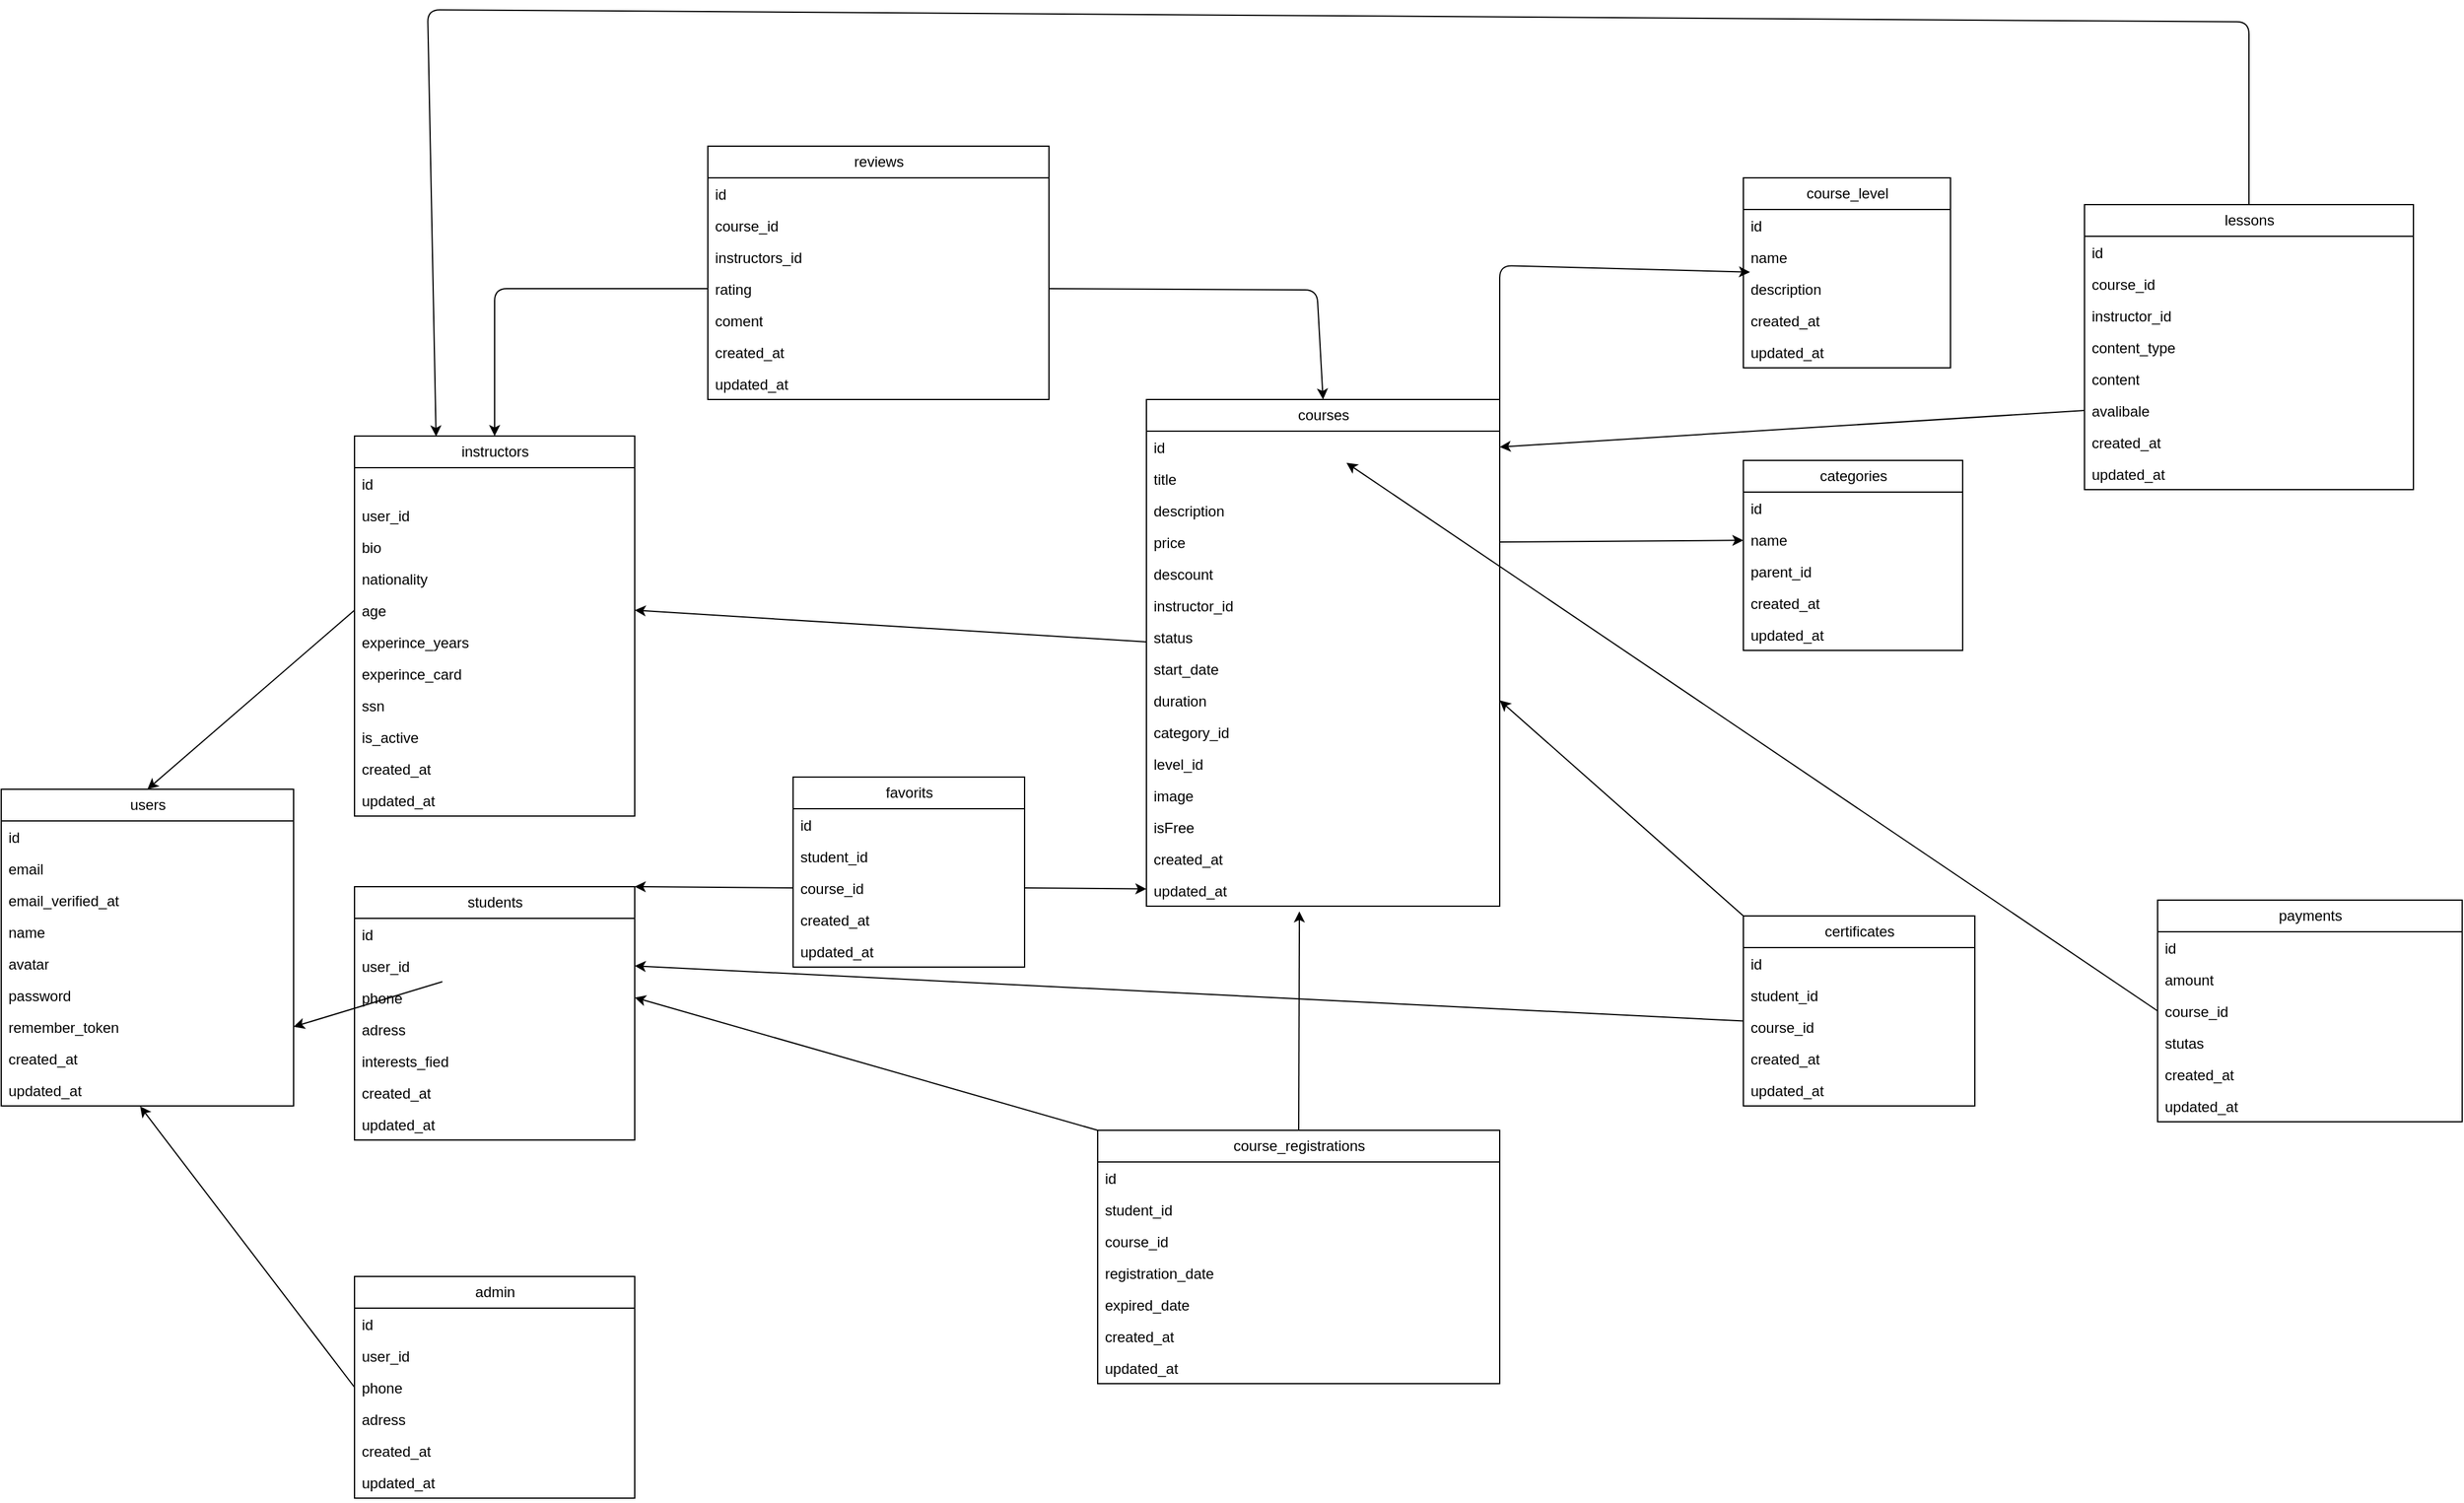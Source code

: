 <mxfile>
    <diagram id="MzLd96IyIo93kam41VRk" name="Page-1">
        <mxGraphModel dx="2829" dy="1874" grid="1" gridSize="10" guides="1" tooltips="1" connect="1" arrows="1" fold="1" page="0" pageScale="1" pageWidth="690" pageHeight="980" math="0" shadow="0">
            <root>
                <mxCell id="0"/>
                <mxCell id="1" parent="0"/>
                <mxCell id="3" value="users" style="swimlane;fontStyle=0;childLayout=stackLayout;horizontal=1;startSize=26;fillColor=none;horizontalStack=0;resizeParent=1;resizeParentMax=0;resizeLast=0;collapsible=1;marginBottom=0;html=1;" vertex="1" parent="1">
                    <mxGeometry x="-660" y="-40" width="240" height="260" as="geometry"/>
                </mxCell>
                <mxCell id="4" value="id&lt;br&gt;" style="text;strokeColor=none;fillColor=none;align=left;verticalAlign=top;spacingLeft=4;spacingRight=4;overflow=hidden;rotatable=0;points=[[0,0.5],[1,0.5]];portConstraint=eastwest;whiteSpace=wrap;html=1;" vertex="1" parent="3">
                    <mxGeometry y="26" width="240" height="26" as="geometry"/>
                </mxCell>
                <mxCell id="5" value="email&lt;span style=&quot;white-space: pre;&quot;&gt;&#9;&lt;/span&gt;" style="text;strokeColor=none;fillColor=none;align=left;verticalAlign=top;spacingLeft=4;spacingRight=4;overflow=hidden;rotatable=0;points=[[0,0.5],[1,0.5]];portConstraint=eastwest;whiteSpace=wrap;html=1;" vertex="1" parent="3">
                    <mxGeometry y="52" width="240" height="26" as="geometry"/>
                </mxCell>
                <mxCell id="12" value="email_verified_at&lt;br&gt;&lt;span style=&quot;white-space: pre;&quot;&gt;&#9;&lt;/span&gt;" style="text;strokeColor=none;fillColor=none;align=left;verticalAlign=top;spacingLeft=4;spacingRight=4;overflow=hidden;rotatable=0;points=[[0,0.5],[1,0.5]];portConstraint=eastwest;whiteSpace=wrap;html=1;" vertex="1" parent="3">
                    <mxGeometry y="78" width="240" height="26" as="geometry"/>
                </mxCell>
                <mxCell id="6" value="name" style="text;strokeColor=none;fillColor=none;align=left;verticalAlign=top;spacingLeft=4;spacingRight=4;overflow=hidden;rotatable=0;points=[[0,0.5],[1,0.5]];portConstraint=eastwest;whiteSpace=wrap;html=1;" vertex="1" parent="3">
                    <mxGeometry y="104" width="240" height="26" as="geometry"/>
                </mxCell>
                <mxCell id="54" value="avatar" style="text;strokeColor=none;fillColor=none;align=left;verticalAlign=top;spacingLeft=4;spacingRight=4;overflow=hidden;rotatable=0;points=[[0,0.5],[1,0.5]];portConstraint=eastwest;whiteSpace=wrap;html=1;" vertex="1" parent="3">
                    <mxGeometry y="130" width="240" height="26" as="geometry"/>
                </mxCell>
                <mxCell id="8" value="password&lt;span style=&quot;white-space: pre;&quot;&gt;&#9;&lt;/span&gt;" style="text;strokeColor=none;fillColor=none;align=left;verticalAlign=top;spacingLeft=4;spacingRight=4;overflow=hidden;rotatable=0;points=[[0,0.5],[1,0.5]];portConstraint=eastwest;whiteSpace=wrap;html=1;" vertex="1" parent="3">
                    <mxGeometry y="156" width="240" height="26" as="geometry"/>
                </mxCell>
                <mxCell id="9" value="remember_token" style="text;strokeColor=none;fillColor=none;align=left;verticalAlign=top;spacingLeft=4;spacingRight=4;overflow=hidden;rotatable=0;points=[[0,0.5],[1,0.5]];portConstraint=eastwest;whiteSpace=wrap;html=1;" vertex="1" parent="3">
                    <mxGeometry y="182" width="240" height="26" as="geometry"/>
                </mxCell>
                <mxCell id="10" value="created_at" style="text;strokeColor=none;fillColor=none;align=left;verticalAlign=top;spacingLeft=4;spacingRight=4;overflow=hidden;rotatable=0;points=[[0,0.5],[1,0.5]];portConstraint=eastwest;whiteSpace=wrap;html=1;" vertex="1" parent="3">
                    <mxGeometry y="208" width="240" height="26" as="geometry"/>
                </mxCell>
                <mxCell id="11" value="updated_at" style="text;strokeColor=none;fillColor=none;align=left;verticalAlign=top;spacingLeft=4;spacingRight=4;overflow=hidden;rotatable=0;points=[[0,0.5],[1,0.5]];portConstraint=eastwest;whiteSpace=wrap;html=1;" vertex="1" parent="3">
                    <mxGeometry y="234" width="240" height="26" as="geometry"/>
                </mxCell>
                <mxCell id="59" style="edgeStyle=none;html=1;entryX=1;entryY=0.5;entryDx=0;entryDy=0;" edge="1" parent="1" source="15" target="9">
                    <mxGeometry relative="1" as="geometry">
                        <mxPoint x="250" y="310" as="targetPoint"/>
                    </mxGeometry>
                </mxCell>
                <mxCell id="13" value="students" style="swimlane;fontStyle=0;childLayout=stackLayout;horizontal=1;startSize=26;fillColor=none;horizontalStack=0;resizeParent=1;resizeParentMax=0;resizeLast=0;collapsible=1;marginBottom=0;html=1;" vertex="1" parent="1">
                    <mxGeometry x="-370" y="40" width="230" height="208" as="geometry"/>
                </mxCell>
                <mxCell id="14" value="id" style="text;strokeColor=none;fillColor=none;align=left;verticalAlign=top;spacingLeft=4;spacingRight=4;overflow=hidden;rotatable=0;points=[[0,0.5],[1,0.5]];portConstraint=eastwest;whiteSpace=wrap;html=1;" vertex="1" parent="13">
                    <mxGeometry y="26" width="230" height="26" as="geometry"/>
                </mxCell>
                <mxCell id="15" value="user_id" style="text;strokeColor=none;fillColor=none;align=left;verticalAlign=top;spacingLeft=4;spacingRight=4;overflow=hidden;rotatable=0;points=[[0,0.5],[1,0.5]];portConstraint=eastwest;whiteSpace=wrap;html=1;" vertex="1" parent="13">
                    <mxGeometry y="52" width="230" height="26" as="geometry"/>
                </mxCell>
                <mxCell id="24" value="phone" style="text;strokeColor=none;fillColor=none;align=left;verticalAlign=top;spacingLeft=4;spacingRight=4;overflow=hidden;rotatable=0;points=[[0,0.5],[1,0.5]];portConstraint=eastwest;whiteSpace=wrap;html=1;" vertex="1" parent="13">
                    <mxGeometry y="78" width="230" height="26" as="geometry"/>
                </mxCell>
                <mxCell id="25" value="adress" style="text;strokeColor=none;fillColor=none;align=left;verticalAlign=top;spacingLeft=4;spacingRight=4;overflow=hidden;rotatable=0;points=[[0,0.5],[1,0.5]];portConstraint=eastwest;whiteSpace=wrap;html=1;" vertex="1" parent="13">
                    <mxGeometry y="104" width="230" height="26" as="geometry"/>
                </mxCell>
                <mxCell id="57" value="interests_fied&lt;br&gt;" style="text;strokeColor=none;fillColor=none;align=left;verticalAlign=top;spacingLeft=4;spacingRight=4;overflow=hidden;rotatable=0;points=[[0,0.5],[1,0.5]];portConstraint=eastwest;whiteSpace=wrap;html=1;" vertex="1" parent="13">
                    <mxGeometry y="130" width="230" height="26" as="geometry"/>
                </mxCell>
                <mxCell id="26" value="created_at" style="text;strokeColor=none;fillColor=none;align=left;verticalAlign=top;spacingLeft=4;spacingRight=4;overflow=hidden;rotatable=0;points=[[0,0.5],[1,0.5]];portConstraint=eastwest;whiteSpace=wrap;html=1;" vertex="1" parent="13">
                    <mxGeometry y="156" width="230" height="26" as="geometry"/>
                </mxCell>
                <mxCell id="27" value="updated_at" style="text;strokeColor=none;fillColor=none;align=left;verticalAlign=top;spacingLeft=4;spacingRight=4;overflow=hidden;rotatable=0;points=[[0,0.5],[1,0.5]];portConstraint=eastwest;whiteSpace=wrap;html=1;" vertex="1" parent="13">
                    <mxGeometry y="182" width="230" height="26" as="geometry"/>
                </mxCell>
                <mxCell id="58" style="edgeStyle=none;html=1;exitX=0;exitY=0.5;exitDx=0;exitDy=0;entryX=0.5;entryY=0;entryDx=0;entryDy=0;" edge="1" parent="1" source="33" target="3">
                    <mxGeometry relative="1" as="geometry"/>
                </mxCell>
                <mxCell id="18" value="instructors" style="swimlane;fontStyle=0;childLayout=stackLayout;horizontal=1;startSize=26;fillColor=none;horizontalStack=0;resizeParent=1;resizeParentMax=0;resizeLast=0;collapsible=1;marginBottom=0;html=1;" vertex="1" parent="1">
                    <mxGeometry x="-370" y="-330" width="230" height="312" as="geometry"/>
                </mxCell>
                <mxCell id="19" value="id" style="text;strokeColor=none;fillColor=none;align=left;verticalAlign=top;spacingLeft=4;spacingRight=4;overflow=hidden;rotatable=0;points=[[0,0.5],[1,0.5]];portConstraint=eastwest;whiteSpace=wrap;html=1;" vertex="1" parent="18">
                    <mxGeometry y="26" width="230" height="26" as="geometry"/>
                </mxCell>
                <mxCell id="21" value="user_id" style="text;strokeColor=none;fillColor=none;align=left;verticalAlign=top;spacingLeft=4;spacingRight=4;overflow=hidden;rotatable=0;points=[[0,0.5],[1,0.5]];portConstraint=eastwest;whiteSpace=wrap;html=1;" vertex="1" parent="18">
                    <mxGeometry y="52" width="230" height="26" as="geometry"/>
                </mxCell>
                <mxCell id="31" value="bio" style="text;strokeColor=none;fillColor=none;align=left;verticalAlign=top;spacingLeft=4;spacingRight=4;overflow=hidden;rotatable=0;points=[[0,0.5],[1,0.5]];portConstraint=eastwest;whiteSpace=wrap;html=1;" vertex="1" parent="18">
                    <mxGeometry y="78" width="230" height="26" as="geometry"/>
                </mxCell>
                <mxCell id="32" value="nationality" style="text;strokeColor=none;fillColor=none;align=left;verticalAlign=top;spacingLeft=4;spacingRight=4;overflow=hidden;rotatable=0;points=[[0,0.5],[1,0.5]];portConstraint=eastwest;whiteSpace=wrap;html=1;" vertex="1" parent="18">
                    <mxGeometry y="104" width="230" height="26" as="geometry"/>
                </mxCell>
                <mxCell id="33" value="age" style="text;strokeColor=none;fillColor=none;align=left;verticalAlign=top;spacingLeft=4;spacingRight=4;overflow=hidden;rotatable=0;points=[[0,0.5],[1,0.5]];portConstraint=eastwest;whiteSpace=wrap;html=1;" vertex="1" parent="18">
                    <mxGeometry y="130" width="230" height="26" as="geometry"/>
                </mxCell>
                <mxCell id="34" value="experince_years" style="text;strokeColor=none;fillColor=none;align=left;verticalAlign=top;spacingLeft=4;spacingRight=4;overflow=hidden;rotatable=0;points=[[0,0.5],[1,0.5]];portConstraint=eastwest;whiteSpace=wrap;html=1;" vertex="1" parent="18">
                    <mxGeometry y="156" width="230" height="26" as="geometry"/>
                </mxCell>
                <mxCell id="36" value="experince_card" style="text;strokeColor=none;fillColor=none;align=left;verticalAlign=top;spacingLeft=4;spacingRight=4;overflow=hidden;rotatable=0;points=[[0,0.5],[1,0.5]];portConstraint=eastwest;whiteSpace=wrap;html=1;" vertex="1" parent="18">
                    <mxGeometry y="182" width="230" height="26" as="geometry"/>
                </mxCell>
                <mxCell id="37" value="ssn" style="text;strokeColor=none;fillColor=none;align=left;verticalAlign=top;spacingLeft=4;spacingRight=4;overflow=hidden;rotatable=0;points=[[0,0.5],[1,0.5]];portConstraint=eastwest;whiteSpace=wrap;html=1;" vertex="1" parent="18">
                    <mxGeometry y="208" width="230" height="26" as="geometry"/>
                </mxCell>
                <mxCell id="178" value="is_active&lt;br&gt;" style="text;strokeColor=none;fillColor=none;align=left;verticalAlign=top;spacingLeft=4;spacingRight=4;overflow=hidden;rotatable=0;points=[[0,0.5],[1,0.5]];portConstraint=eastwest;whiteSpace=wrap;html=1;" vertex="1" parent="18">
                    <mxGeometry y="234" width="230" height="26" as="geometry"/>
                </mxCell>
                <mxCell id="38" value="created_at" style="text;strokeColor=none;fillColor=none;align=left;verticalAlign=top;spacingLeft=4;spacingRight=4;overflow=hidden;rotatable=0;points=[[0,0.5],[1,0.5]];portConstraint=eastwest;whiteSpace=wrap;html=1;" vertex="1" parent="18">
                    <mxGeometry y="260" width="230" height="26" as="geometry"/>
                </mxCell>
                <mxCell id="45" value="updated_at" style="text;strokeColor=none;fillColor=none;align=left;verticalAlign=top;spacingLeft=4;spacingRight=4;overflow=hidden;rotatable=0;points=[[0,0.5],[1,0.5]];portConstraint=eastwest;whiteSpace=wrap;html=1;" vertex="1" parent="18">
                    <mxGeometry y="286" width="230" height="26" as="geometry"/>
                </mxCell>
                <mxCell id="161" style="edgeStyle=none;html=1;entryX=1;entryY=0.5;entryDx=0;entryDy=0;" edge="1" parent="1" source="60" target="33">
                    <mxGeometry relative="1" as="geometry"/>
                </mxCell>
                <mxCell id="169" style="edgeStyle=none;html=1;exitX=1;exitY=0;exitDx=0;exitDy=0;entryX=0.032;entryY=-0.022;entryDx=0;entryDy=0;entryPerimeter=0;" edge="1" parent="1" source="60" target="100">
                    <mxGeometry relative="1" as="geometry">
                        <Array as="points">
                            <mxPoint x="570" y="-470"/>
                        </Array>
                    </mxGeometry>
                </mxCell>
                <mxCell id="60" value="courses" style="swimlane;fontStyle=0;childLayout=stackLayout;horizontal=1;startSize=26;fillColor=none;horizontalStack=0;resizeParent=1;resizeParentMax=0;resizeLast=0;collapsible=1;marginBottom=0;html=1;" vertex="1" parent="1">
                    <mxGeometry x="280" y="-360" width="290" height="416" as="geometry"/>
                </mxCell>
                <mxCell id="61" value="id" style="text;strokeColor=none;fillColor=none;align=left;verticalAlign=top;spacingLeft=4;spacingRight=4;overflow=hidden;rotatable=0;points=[[0,0.5],[1,0.5]];portConstraint=eastwest;whiteSpace=wrap;html=1;" vertex="1" parent="60">
                    <mxGeometry y="26" width="290" height="26" as="geometry"/>
                </mxCell>
                <mxCell id="62" value="title" style="text;strokeColor=none;fillColor=none;align=left;verticalAlign=top;spacingLeft=4;spacingRight=4;overflow=hidden;rotatable=0;points=[[0,0.5],[1,0.5]];portConstraint=eastwest;whiteSpace=wrap;html=1;" vertex="1" parent="60">
                    <mxGeometry y="52" width="290" height="26" as="geometry"/>
                </mxCell>
                <mxCell id="63" value="description" style="text;strokeColor=none;fillColor=none;align=left;verticalAlign=top;spacingLeft=4;spacingRight=4;overflow=hidden;rotatable=0;points=[[0,0.5],[1,0.5]];portConstraint=eastwest;whiteSpace=wrap;html=1;" vertex="1" parent="60">
                    <mxGeometry y="78" width="290" height="26" as="geometry"/>
                </mxCell>
                <mxCell id="64" value="price" style="text;strokeColor=none;fillColor=none;align=left;verticalAlign=top;spacingLeft=4;spacingRight=4;overflow=hidden;rotatable=0;points=[[0,0.5],[1,0.5]];portConstraint=eastwest;whiteSpace=wrap;html=1;" vertex="1" parent="60">
                    <mxGeometry y="104" width="290" height="26" as="geometry"/>
                </mxCell>
                <mxCell id="65" value="descount" style="text;strokeColor=none;fillColor=none;align=left;verticalAlign=top;spacingLeft=4;spacingRight=4;overflow=hidden;rotatable=0;points=[[0,0.5],[1,0.5]];portConstraint=eastwest;whiteSpace=wrap;html=1;" vertex="1" parent="60">
                    <mxGeometry y="130" width="290" height="26" as="geometry"/>
                </mxCell>
                <mxCell id="66" value="instructor_id" style="text;strokeColor=none;fillColor=none;align=left;verticalAlign=top;spacingLeft=4;spacingRight=4;overflow=hidden;rotatable=0;points=[[0,0.5],[1,0.5]];portConstraint=eastwest;whiteSpace=wrap;html=1;" vertex="1" parent="60">
                    <mxGeometry y="156" width="290" height="26" as="geometry"/>
                </mxCell>
                <mxCell id="67" value="status" style="text;strokeColor=none;fillColor=none;align=left;verticalAlign=top;spacingLeft=4;spacingRight=4;overflow=hidden;rotatable=0;points=[[0,0.5],[1,0.5]];portConstraint=eastwest;whiteSpace=wrap;html=1;" vertex="1" parent="60">
                    <mxGeometry y="182" width="290" height="26" as="geometry"/>
                </mxCell>
                <mxCell id="68" value="start_date" style="text;strokeColor=none;fillColor=none;align=left;verticalAlign=top;spacingLeft=4;spacingRight=4;overflow=hidden;rotatable=0;points=[[0,0.5],[1,0.5]];portConstraint=eastwest;whiteSpace=wrap;html=1;" vertex="1" parent="60">
                    <mxGeometry y="208" width="290" height="26" as="geometry"/>
                </mxCell>
                <mxCell id="69" value="duration" style="text;strokeColor=none;fillColor=none;align=left;verticalAlign=top;spacingLeft=4;spacingRight=4;overflow=hidden;rotatable=0;points=[[0,0.5],[1,0.5]];portConstraint=eastwest;whiteSpace=wrap;html=1;" vertex="1" parent="60">
                    <mxGeometry y="234" width="290" height="26" as="geometry"/>
                </mxCell>
                <mxCell id="74" value="" style="edgeStyle=none;html=1;" edge="1" parent="60" source="70">
                    <mxGeometry relative="1" as="geometry">
                        <mxPoint x="200" y="286" as="targetPoint"/>
                    </mxGeometry>
                </mxCell>
                <mxCell id="77" value="" style="edgeStyle=none;html=1;" edge="1" parent="60" source="70" target="76">
                    <mxGeometry relative="1" as="geometry"/>
                </mxCell>
                <mxCell id="70" value="category_id" style="text;strokeColor=none;fillColor=none;align=left;verticalAlign=top;spacingLeft=4;spacingRight=4;overflow=hidden;rotatable=0;points=[[0,0.5],[1,0.5]];portConstraint=eastwest;whiteSpace=wrap;html=1;" vertex="1" parent="60">
                    <mxGeometry y="260" width="290" height="26" as="geometry"/>
                </mxCell>
                <mxCell id="73" value="" style="edgeStyle=none;html=1;" edge="1" parent="60" target="70">
                    <mxGeometry relative="1" as="geometry">
                        <mxPoint x="200" y="286" as="sourcePoint"/>
                    </mxGeometry>
                </mxCell>
                <mxCell id="76" value="level_id" style="text;strokeColor=none;fillColor=none;align=left;verticalAlign=top;spacingLeft=4;spacingRight=4;overflow=hidden;rotatable=0;points=[[0,0.5],[1,0.5]];portConstraint=eastwest;whiteSpace=wrap;html=1;" vertex="1" parent="60">
                    <mxGeometry y="286" width="290" height="26" as="geometry"/>
                </mxCell>
                <mxCell id="79" value="image" style="text;strokeColor=none;fillColor=none;align=left;verticalAlign=top;spacingLeft=4;spacingRight=4;overflow=hidden;rotatable=0;points=[[0,0.5],[1,0.5]];portConstraint=eastwest;whiteSpace=wrap;html=1;" vertex="1" parent="60">
                    <mxGeometry y="312" width="290" height="26" as="geometry"/>
                </mxCell>
                <mxCell id="80" value="isFree&lt;br&gt;" style="text;strokeColor=none;fillColor=none;align=left;verticalAlign=top;spacingLeft=4;spacingRight=4;overflow=hidden;rotatable=0;points=[[0,0.5],[1,0.5]];portConstraint=eastwest;whiteSpace=wrap;html=1;" vertex="1" parent="60">
                    <mxGeometry y="338" width="290" height="26" as="geometry"/>
                </mxCell>
                <mxCell id="81" value="created_at" style="text;strokeColor=none;fillColor=none;align=left;verticalAlign=top;spacingLeft=4;spacingRight=4;overflow=hidden;rotatable=0;points=[[0,0.5],[1,0.5]];portConstraint=eastwest;whiteSpace=wrap;html=1;" vertex="1" parent="60">
                    <mxGeometry y="364" width="290" height="26" as="geometry"/>
                </mxCell>
                <mxCell id="82" value="updated_at" style="text;strokeColor=none;fillColor=none;align=left;verticalAlign=top;spacingLeft=4;spacingRight=4;overflow=hidden;rotatable=0;points=[[0,0.5],[1,0.5]];portConstraint=eastwest;whiteSpace=wrap;html=1;" vertex="1" parent="60">
                    <mxGeometry y="390" width="290" height="26" as="geometry"/>
                </mxCell>
                <mxCell id="83" value="reviews" style="swimlane;fontStyle=0;childLayout=stackLayout;horizontal=1;startSize=26;fillColor=none;horizontalStack=0;resizeParent=1;resizeParentMax=0;resizeLast=0;collapsible=1;marginBottom=0;html=1;" vertex="1" parent="1">
                    <mxGeometry x="-80" y="-568" width="280" height="208" as="geometry"/>
                </mxCell>
                <mxCell id="84" value="id" style="text;strokeColor=none;fillColor=none;align=left;verticalAlign=top;spacingLeft=4;spacingRight=4;overflow=hidden;rotatable=0;points=[[0,0.5],[1,0.5]];portConstraint=eastwest;whiteSpace=wrap;html=1;" vertex="1" parent="83">
                    <mxGeometry y="26" width="280" height="26" as="geometry"/>
                </mxCell>
                <mxCell id="85" value="course_id" style="text;strokeColor=none;fillColor=none;align=left;verticalAlign=top;spacingLeft=4;spacingRight=4;overflow=hidden;rotatable=0;points=[[0,0.5],[1,0.5]];portConstraint=eastwest;whiteSpace=wrap;html=1;" vertex="1" parent="83">
                    <mxGeometry y="52" width="280" height="26" as="geometry"/>
                </mxCell>
                <mxCell id="86" value="instructors_id" style="text;strokeColor=none;fillColor=none;align=left;verticalAlign=top;spacingLeft=4;spacingRight=4;overflow=hidden;rotatable=0;points=[[0,0.5],[1,0.5]];portConstraint=eastwest;whiteSpace=wrap;html=1;" vertex="1" parent="83">
                    <mxGeometry y="78" width="280" height="26" as="geometry"/>
                </mxCell>
                <mxCell id="87" value="rating" style="text;strokeColor=none;fillColor=none;align=left;verticalAlign=top;spacingLeft=4;spacingRight=4;overflow=hidden;rotatable=0;points=[[0,0.5],[1,0.5]];portConstraint=eastwest;whiteSpace=wrap;html=1;" vertex="1" parent="83">
                    <mxGeometry y="104" width="280" height="26" as="geometry"/>
                </mxCell>
                <mxCell id="88" value="coment" style="text;strokeColor=none;fillColor=none;align=left;verticalAlign=top;spacingLeft=4;spacingRight=4;overflow=hidden;rotatable=0;points=[[0,0.5],[1,0.5]];portConstraint=eastwest;whiteSpace=wrap;html=1;" vertex="1" parent="83">
                    <mxGeometry y="130" width="280" height="26" as="geometry"/>
                </mxCell>
                <mxCell id="89" value="created_at" style="text;strokeColor=none;fillColor=none;align=left;verticalAlign=top;spacingLeft=4;spacingRight=4;overflow=hidden;rotatable=0;points=[[0,0.5],[1,0.5]];portConstraint=eastwest;whiteSpace=wrap;html=1;" vertex="1" parent="83">
                    <mxGeometry y="156" width="280" height="26" as="geometry"/>
                </mxCell>
                <mxCell id="90" value="updated_at" style="text;strokeColor=none;fillColor=none;align=left;verticalAlign=top;spacingLeft=4;spacingRight=4;overflow=hidden;rotatable=0;points=[[0,0.5],[1,0.5]];portConstraint=eastwest;whiteSpace=wrap;html=1;" vertex="1" parent="83">
                    <mxGeometry y="182" width="280" height="26" as="geometry"/>
                </mxCell>
                <mxCell id="91" value="favorits" style="swimlane;fontStyle=0;childLayout=stackLayout;horizontal=1;startSize=26;fillColor=none;horizontalStack=0;resizeParent=1;resizeParentMax=0;resizeLast=0;collapsible=1;marginBottom=0;html=1;" vertex="1" parent="1">
                    <mxGeometry x="-10" y="-50" width="190" height="156" as="geometry"/>
                </mxCell>
                <mxCell id="92" value="id" style="text;strokeColor=none;fillColor=none;align=left;verticalAlign=top;spacingLeft=4;spacingRight=4;overflow=hidden;rotatable=0;points=[[0,0.5],[1,0.5]];portConstraint=eastwest;whiteSpace=wrap;html=1;" vertex="1" parent="91">
                    <mxGeometry y="26" width="190" height="26" as="geometry"/>
                </mxCell>
                <mxCell id="93" value="student_id" style="text;strokeColor=none;fillColor=none;align=left;verticalAlign=top;spacingLeft=4;spacingRight=4;overflow=hidden;rotatable=0;points=[[0,0.5],[1,0.5]];portConstraint=eastwest;whiteSpace=wrap;html=1;" vertex="1" parent="91">
                    <mxGeometry y="52" width="190" height="26" as="geometry"/>
                </mxCell>
                <mxCell id="94" value="course_id" style="text;strokeColor=none;fillColor=none;align=left;verticalAlign=top;spacingLeft=4;spacingRight=4;overflow=hidden;rotatable=0;points=[[0,0.5],[1,0.5]];portConstraint=eastwest;whiteSpace=wrap;html=1;" vertex="1" parent="91">
                    <mxGeometry y="78" width="190" height="26" as="geometry"/>
                </mxCell>
                <mxCell id="95" value="created_at" style="text;strokeColor=none;fillColor=none;align=left;verticalAlign=top;spacingLeft=4;spacingRight=4;overflow=hidden;rotatable=0;points=[[0,0.5],[1,0.5]];portConstraint=eastwest;whiteSpace=wrap;html=1;" vertex="1" parent="91">
                    <mxGeometry y="104" width="190" height="26" as="geometry"/>
                </mxCell>
                <mxCell id="96" value="updated_at" style="text;strokeColor=none;fillColor=none;align=left;verticalAlign=top;spacingLeft=4;spacingRight=4;overflow=hidden;rotatable=0;points=[[0,0.5],[1,0.5]];portConstraint=eastwest;whiteSpace=wrap;html=1;" vertex="1" parent="91">
                    <mxGeometry y="130" width="190" height="26" as="geometry"/>
                </mxCell>
                <mxCell id="97" value="course_level" style="swimlane;fontStyle=0;childLayout=stackLayout;horizontal=1;startSize=26;fillColor=none;horizontalStack=0;resizeParent=1;resizeParentMax=0;resizeLast=0;collapsible=1;marginBottom=0;html=1;" vertex="1" parent="1">
                    <mxGeometry x="770" y="-542" width="170" height="156" as="geometry"/>
                </mxCell>
                <mxCell id="98" value="id" style="text;strokeColor=none;fillColor=none;align=left;verticalAlign=top;spacingLeft=4;spacingRight=4;overflow=hidden;rotatable=0;points=[[0,0.5],[1,0.5]];portConstraint=eastwest;whiteSpace=wrap;html=1;" vertex="1" parent="97">
                    <mxGeometry y="26" width="170" height="26" as="geometry"/>
                </mxCell>
                <mxCell id="99" value="name" style="text;strokeColor=none;fillColor=none;align=left;verticalAlign=top;spacingLeft=4;spacingRight=4;overflow=hidden;rotatable=0;points=[[0,0.5],[1,0.5]];portConstraint=eastwest;whiteSpace=wrap;html=1;" vertex="1" parent="97">
                    <mxGeometry y="52" width="170" height="26" as="geometry"/>
                </mxCell>
                <mxCell id="100" value="description" style="text;strokeColor=none;fillColor=none;align=left;verticalAlign=top;spacingLeft=4;spacingRight=4;overflow=hidden;rotatable=0;points=[[0,0.5],[1,0.5]];portConstraint=eastwest;whiteSpace=wrap;html=1;" vertex="1" parent="97">
                    <mxGeometry y="78" width="170" height="26" as="geometry"/>
                </mxCell>
                <mxCell id="101" value="created_at" style="text;strokeColor=none;fillColor=none;align=left;verticalAlign=top;spacingLeft=4;spacingRight=4;overflow=hidden;rotatable=0;points=[[0,0.5],[1,0.5]];portConstraint=eastwest;whiteSpace=wrap;html=1;" vertex="1" parent="97">
                    <mxGeometry y="104" width="170" height="26" as="geometry"/>
                </mxCell>
                <mxCell id="102" value="updated_at" style="text;strokeColor=none;fillColor=none;align=left;verticalAlign=top;spacingLeft=4;spacingRight=4;overflow=hidden;rotatable=0;points=[[0,0.5],[1,0.5]];portConstraint=eastwest;whiteSpace=wrap;html=1;" vertex="1" parent="97">
                    <mxGeometry y="130" width="170" height="26" as="geometry"/>
                </mxCell>
                <mxCell id="103" value="categories" style="swimlane;fontStyle=0;childLayout=stackLayout;horizontal=1;startSize=26;fillColor=none;horizontalStack=0;resizeParent=1;resizeParentMax=0;resizeLast=0;collapsible=1;marginBottom=0;html=1;" vertex="1" parent="1">
                    <mxGeometry x="770" y="-310" width="180" height="156" as="geometry"/>
                </mxCell>
                <mxCell id="104" value="id" style="text;strokeColor=none;fillColor=none;align=left;verticalAlign=top;spacingLeft=4;spacingRight=4;overflow=hidden;rotatable=0;points=[[0,0.5],[1,0.5]];portConstraint=eastwest;whiteSpace=wrap;html=1;" vertex="1" parent="103">
                    <mxGeometry y="26" width="180" height="26" as="geometry"/>
                </mxCell>
                <mxCell id="105" value="name" style="text;strokeColor=none;fillColor=none;align=left;verticalAlign=top;spacingLeft=4;spacingRight=4;overflow=hidden;rotatable=0;points=[[0,0.5],[1,0.5]];portConstraint=eastwest;whiteSpace=wrap;html=1;" vertex="1" parent="103">
                    <mxGeometry y="52" width="180" height="26" as="geometry"/>
                </mxCell>
                <mxCell id="106" value="parent_id" style="text;strokeColor=none;fillColor=none;align=left;verticalAlign=top;spacingLeft=4;spacingRight=4;overflow=hidden;rotatable=0;points=[[0,0.5],[1,0.5]];portConstraint=eastwest;whiteSpace=wrap;html=1;" vertex="1" parent="103">
                    <mxGeometry y="78" width="180" height="26" as="geometry"/>
                </mxCell>
                <mxCell id="107" value="created_at" style="text;strokeColor=none;fillColor=none;align=left;verticalAlign=top;spacingLeft=4;spacingRight=4;overflow=hidden;rotatable=0;points=[[0,0.5],[1,0.5]];portConstraint=eastwest;whiteSpace=wrap;html=1;" vertex="1" parent="103">
                    <mxGeometry y="104" width="180" height="26" as="geometry"/>
                </mxCell>
                <mxCell id="108" value="updated_at" style="text;strokeColor=none;fillColor=none;align=left;verticalAlign=top;spacingLeft=4;spacingRight=4;overflow=hidden;rotatable=0;points=[[0,0.5],[1,0.5]];portConstraint=eastwest;whiteSpace=wrap;html=1;" vertex="1" parent="103">
                    <mxGeometry y="130" width="180" height="26" as="geometry"/>
                </mxCell>
                <mxCell id="162" style="edgeStyle=none;html=1;exitX=0.5;exitY=0;exitDx=0;exitDy=0;entryX=0.433;entryY=1.165;entryDx=0;entryDy=0;entryPerimeter=0;" edge="1" parent="1" source="109" target="82">
                    <mxGeometry relative="1" as="geometry"/>
                </mxCell>
                <mxCell id="163" style="edgeStyle=none;html=1;exitX=0;exitY=0;exitDx=0;exitDy=0;entryX=1;entryY=0.5;entryDx=0;entryDy=0;" edge="1" parent="1" source="109" target="24">
                    <mxGeometry relative="1" as="geometry"/>
                </mxCell>
                <mxCell id="109" value="course_registrations" style="swimlane;fontStyle=0;childLayout=stackLayout;horizontal=1;startSize=26;fillColor=none;horizontalStack=0;resizeParent=1;resizeParentMax=0;resizeLast=0;collapsible=1;marginBottom=0;html=1;" vertex="1" parent="1">
                    <mxGeometry x="240" y="240" width="330" height="208" as="geometry"/>
                </mxCell>
                <mxCell id="110" value="id" style="text;strokeColor=none;fillColor=none;align=left;verticalAlign=top;spacingLeft=4;spacingRight=4;overflow=hidden;rotatable=0;points=[[0,0.5],[1,0.5]];portConstraint=eastwest;whiteSpace=wrap;html=1;" vertex="1" parent="109">
                    <mxGeometry y="26" width="330" height="26" as="geometry"/>
                </mxCell>
                <mxCell id="111" value="student_id" style="text;strokeColor=none;fillColor=none;align=left;verticalAlign=top;spacingLeft=4;spacingRight=4;overflow=hidden;rotatable=0;points=[[0,0.5],[1,0.5]];portConstraint=eastwest;whiteSpace=wrap;html=1;" vertex="1" parent="109">
                    <mxGeometry y="52" width="330" height="26" as="geometry"/>
                </mxCell>
                <mxCell id="112" value="course_id" style="text;strokeColor=none;fillColor=none;align=left;verticalAlign=top;spacingLeft=4;spacingRight=4;overflow=hidden;rotatable=0;points=[[0,0.5],[1,0.5]];portConstraint=eastwest;whiteSpace=wrap;html=1;" vertex="1" parent="109">
                    <mxGeometry y="78" width="330" height="26" as="geometry"/>
                </mxCell>
                <mxCell id="115" value="registration_date" style="text;strokeColor=none;fillColor=none;align=left;verticalAlign=top;spacingLeft=4;spacingRight=4;overflow=hidden;rotatable=0;points=[[0,0.5],[1,0.5]];portConstraint=eastwest;whiteSpace=wrap;html=1;" vertex="1" parent="109">
                    <mxGeometry y="104" width="330" height="26" as="geometry"/>
                </mxCell>
                <mxCell id="116" value="expired_date" style="text;strokeColor=none;fillColor=none;align=left;verticalAlign=top;spacingLeft=4;spacingRight=4;overflow=hidden;rotatable=0;points=[[0,0.5],[1,0.5]];portConstraint=eastwest;whiteSpace=wrap;html=1;" vertex="1" parent="109">
                    <mxGeometry y="130" width="330" height="26" as="geometry"/>
                </mxCell>
                <mxCell id="113" value="created_at" style="text;strokeColor=none;fillColor=none;align=left;verticalAlign=top;spacingLeft=4;spacingRight=4;overflow=hidden;rotatable=0;points=[[0,0.5],[1,0.5]];portConstraint=eastwest;whiteSpace=wrap;html=1;" vertex="1" parent="109">
                    <mxGeometry y="156" width="330" height="26" as="geometry"/>
                </mxCell>
                <mxCell id="114" value="updated_at" style="text;strokeColor=none;fillColor=none;align=left;verticalAlign=top;spacingLeft=4;spacingRight=4;overflow=hidden;rotatable=0;points=[[0,0.5],[1,0.5]];portConstraint=eastwest;whiteSpace=wrap;html=1;" vertex="1" parent="109">
                    <mxGeometry y="182" width="330" height="26" as="geometry"/>
                </mxCell>
                <mxCell id="176" style="edgeStyle=none;html=1;exitX=0.5;exitY=0;exitDx=0;exitDy=0;entryX=0.291;entryY=0.001;entryDx=0;entryDy=0;entryPerimeter=0;" edge="1" parent="1" source="117" target="18">
                    <mxGeometry relative="1" as="geometry">
                        <Array as="points">
                            <mxPoint x="1185" y="-670"/>
                            <mxPoint x="-310" y="-680"/>
                        </Array>
                    </mxGeometry>
                </mxCell>
                <mxCell id="117" value="lessons" style="swimlane;fontStyle=0;childLayout=stackLayout;horizontal=1;startSize=26;fillColor=none;horizontalStack=0;resizeParent=1;resizeParentMax=0;resizeLast=0;collapsible=1;marginBottom=0;html=1;" vertex="1" parent="1">
                    <mxGeometry x="1050" y="-520" width="270" height="234" as="geometry"/>
                </mxCell>
                <mxCell id="118" value="id" style="text;strokeColor=none;fillColor=none;align=left;verticalAlign=top;spacingLeft=4;spacingRight=4;overflow=hidden;rotatable=0;points=[[0,0.5],[1,0.5]];portConstraint=eastwest;whiteSpace=wrap;html=1;" vertex="1" parent="117">
                    <mxGeometry y="26" width="270" height="26" as="geometry"/>
                </mxCell>
                <mxCell id="119" value="course_id" style="text;strokeColor=none;fillColor=none;align=left;verticalAlign=top;spacingLeft=4;spacingRight=4;overflow=hidden;rotatable=0;points=[[0,0.5],[1,0.5]];portConstraint=eastwest;whiteSpace=wrap;html=1;" vertex="1" parent="117">
                    <mxGeometry y="52" width="270" height="26" as="geometry"/>
                </mxCell>
                <mxCell id="120" value="instructor_id" style="text;strokeColor=none;fillColor=none;align=left;verticalAlign=top;spacingLeft=4;spacingRight=4;overflow=hidden;rotatable=0;points=[[0,0.5],[1,0.5]];portConstraint=eastwest;whiteSpace=wrap;html=1;" vertex="1" parent="117">
                    <mxGeometry y="78" width="270" height="26" as="geometry"/>
                </mxCell>
                <mxCell id="123" value="content_type" style="text;strokeColor=none;fillColor=none;align=left;verticalAlign=top;spacingLeft=4;spacingRight=4;overflow=hidden;rotatable=0;points=[[0,0.5],[1,0.5]];portConstraint=eastwest;whiteSpace=wrap;html=1;" vertex="1" parent="117">
                    <mxGeometry y="104" width="270" height="26" as="geometry"/>
                </mxCell>
                <mxCell id="124" value="content" style="text;strokeColor=none;fillColor=none;align=left;verticalAlign=top;spacingLeft=4;spacingRight=4;overflow=hidden;rotatable=0;points=[[0,0.5],[1,0.5]];portConstraint=eastwest;whiteSpace=wrap;html=1;" vertex="1" parent="117">
                    <mxGeometry y="130" width="270" height="26" as="geometry"/>
                </mxCell>
                <mxCell id="125" value="avalibale" style="text;strokeColor=none;fillColor=none;align=left;verticalAlign=top;spacingLeft=4;spacingRight=4;overflow=hidden;rotatable=0;points=[[0,0.5],[1,0.5]];portConstraint=eastwest;whiteSpace=wrap;html=1;" vertex="1" parent="117">
                    <mxGeometry y="156" width="270" height="26" as="geometry"/>
                </mxCell>
                <mxCell id="121" value="created_at" style="text;strokeColor=none;fillColor=none;align=left;verticalAlign=top;spacingLeft=4;spacingRight=4;overflow=hidden;rotatable=0;points=[[0,0.5],[1,0.5]];portConstraint=eastwest;whiteSpace=wrap;html=1;" vertex="1" parent="117">
                    <mxGeometry y="182" width="270" height="26" as="geometry"/>
                </mxCell>
                <mxCell id="122" value="updated_at" style="text;strokeColor=none;fillColor=none;align=left;verticalAlign=top;spacingLeft=4;spacingRight=4;overflow=hidden;rotatable=0;points=[[0,0.5],[1,0.5]];portConstraint=eastwest;whiteSpace=wrap;html=1;" vertex="1" parent="117">
                    <mxGeometry y="208" width="270" height="26" as="geometry"/>
                </mxCell>
                <mxCell id="172" style="edgeStyle=none;html=1;exitX=0;exitY=0;exitDx=0;exitDy=0;entryX=1;entryY=0.5;entryDx=0;entryDy=0;" edge="1" parent="1" source="126" target="69">
                    <mxGeometry relative="1" as="geometry"/>
                </mxCell>
                <mxCell id="126" value="certificates" style="swimlane;fontStyle=0;childLayout=stackLayout;horizontal=1;startSize=26;fillColor=none;horizontalStack=0;resizeParent=1;resizeParentMax=0;resizeLast=0;collapsible=1;marginBottom=0;html=1;" vertex="1" parent="1">
                    <mxGeometry x="770" y="64" width="190" height="156" as="geometry"/>
                </mxCell>
                <mxCell id="127" value="id" style="text;strokeColor=none;fillColor=none;align=left;verticalAlign=top;spacingLeft=4;spacingRight=4;overflow=hidden;rotatable=0;points=[[0,0.5],[1,0.5]];portConstraint=eastwest;whiteSpace=wrap;html=1;" vertex="1" parent="126">
                    <mxGeometry y="26" width="190" height="26" as="geometry"/>
                </mxCell>
                <mxCell id="128" value="student_id" style="text;strokeColor=none;fillColor=none;align=left;verticalAlign=top;spacingLeft=4;spacingRight=4;overflow=hidden;rotatable=0;points=[[0,0.5],[1,0.5]];portConstraint=eastwest;whiteSpace=wrap;html=1;" vertex="1" parent="126">
                    <mxGeometry y="52" width="190" height="26" as="geometry"/>
                </mxCell>
                <mxCell id="129" value="course_id" style="text;strokeColor=none;fillColor=none;align=left;verticalAlign=top;spacingLeft=4;spacingRight=4;overflow=hidden;rotatable=0;points=[[0,0.5],[1,0.5]];portConstraint=eastwest;whiteSpace=wrap;html=1;" vertex="1" parent="126">
                    <mxGeometry y="78" width="190" height="26" as="geometry"/>
                </mxCell>
                <mxCell id="130" value="created_at" style="text;strokeColor=none;fillColor=none;align=left;verticalAlign=top;spacingLeft=4;spacingRight=4;overflow=hidden;rotatable=0;points=[[0,0.5],[1,0.5]];portConstraint=eastwest;whiteSpace=wrap;html=1;" vertex="1" parent="126">
                    <mxGeometry y="104" width="190" height="26" as="geometry"/>
                </mxCell>
                <mxCell id="131" value="updated_at" style="text;strokeColor=none;fillColor=none;align=left;verticalAlign=top;spacingLeft=4;spacingRight=4;overflow=hidden;rotatable=0;points=[[0,0.5],[1,0.5]];portConstraint=eastwest;whiteSpace=wrap;html=1;" vertex="1" parent="126">
                    <mxGeometry y="130" width="190" height="26" as="geometry"/>
                </mxCell>
                <mxCell id="134" value="payments" style="swimlane;fontStyle=0;childLayout=stackLayout;horizontal=1;startSize=26;fillColor=none;horizontalStack=0;resizeParent=1;resizeParentMax=0;resizeLast=0;collapsible=1;marginBottom=0;html=1;" vertex="1" parent="1">
                    <mxGeometry x="1110" y="51" width="250" height="182" as="geometry"/>
                </mxCell>
                <mxCell id="135" value="id" style="text;strokeColor=none;fillColor=none;align=left;verticalAlign=top;spacingLeft=4;spacingRight=4;overflow=hidden;rotatable=0;points=[[0,0.5],[1,0.5]];portConstraint=eastwest;whiteSpace=wrap;html=1;" vertex="1" parent="134">
                    <mxGeometry y="26" width="250" height="26" as="geometry"/>
                </mxCell>
                <mxCell id="136" value="amount" style="text;strokeColor=none;fillColor=none;align=left;verticalAlign=top;spacingLeft=4;spacingRight=4;overflow=hidden;rotatable=0;points=[[0,0.5],[1,0.5]];portConstraint=eastwest;whiteSpace=wrap;html=1;" vertex="1" parent="134">
                    <mxGeometry y="52" width="250" height="26" as="geometry"/>
                </mxCell>
                <mxCell id="137" value="course_id" style="text;strokeColor=none;fillColor=none;align=left;verticalAlign=top;spacingLeft=4;spacingRight=4;overflow=hidden;rotatable=0;points=[[0,0.5],[1,0.5]];portConstraint=eastwest;whiteSpace=wrap;html=1;" vertex="1" parent="134">
                    <mxGeometry y="78" width="250" height="26" as="geometry"/>
                </mxCell>
                <mxCell id="148" value="stutas" style="text;strokeColor=none;fillColor=none;align=left;verticalAlign=top;spacingLeft=4;spacingRight=4;overflow=hidden;rotatable=0;points=[[0,0.5],[1,0.5]];portConstraint=eastwest;whiteSpace=wrap;html=1;" vertex="1" parent="134">
                    <mxGeometry y="104" width="250" height="26" as="geometry"/>
                </mxCell>
                <mxCell id="138" value="created_at" style="text;strokeColor=none;fillColor=none;align=left;verticalAlign=top;spacingLeft=4;spacingRight=4;overflow=hidden;rotatable=0;points=[[0,0.5],[1,0.5]];portConstraint=eastwest;whiteSpace=wrap;html=1;" vertex="1" parent="134">
                    <mxGeometry y="130" width="250" height="26" as="geometry"/>
                </mxCell>
                <mxCell id="139" value="updated_at" style="text;strokeColor=none;fillColor=none;align=left;verticalAlign=top;spacingLeft=4;spacingRight=4;overflow=hidden;rotatable=0;points=[[0,0.5],[1,0.5]];portConstraint=eastwest;whiteSpace=wrap;html=1;" vertex="1" parent="134">
                    <mxGeometry y="156" width="250" height="26" as="geometry"/>
                </mxCell>
                <mxCell id="149" value="admin" style="swimlane;fontStyle=0;childLayout=stackLayout;horizontal=1;startSize=26;fillColor=none;horizontalStack=0;resizeParent=1;resizeParentMax=0;resizeLast=0;collapsible=1;marginBottom=0;html=1;" vertex="1" parent="1">
                    <mxGeometry x="-370" y="360" width="230" height="182" as="geometry"/>
                </mxCell>
                <mxCell id="150" value="id" style="text;strokeColor=none;fillColor=none;align=left;verticalAlign=top;spacingLeft=4;spacingRight=4;overflow=hidden;rotatable=0;points=[[0,0.5],[1,0.5]];portConstraint=eastwest;whiteSpace=wrap;html=1;" vertex="1" parent="149">
                    <mxGeometry y="26" width="230" height="26" as="geometry"/>
                </mxCell>
                <mxCell id="152" value="user_id" style="text;strokeColor=none;fillColor=none;align=left;verticalAlign=top;spacingLeft=4;spacingRight=4;overflow=hidden;rotatable=0;points=[[0,0.5],[1,0.5]];portConstraint=eastwest;whiteSpace=wrap;html=1;" vertex="1" parent="149">
                    <mxGeometry y="52" width="230" height="26" as="geometry"/>
                </mxCell>
                <mxCell id="154" value="phone" style="text;strokeColor=none;fillColor=none;align=left;verticalAlign=top;spacingLeft=4;spacingRight=4;overflow=hidden;rotatable=0;points=[[0,0.5],[1,0.5]];portConstraint=eastwest;whiteSpace=wrap;html=1;" vertex="1" parent="149">
                    <mxGeometry y="78" width="230" height="26" as="geometry"/>
                </mxCell>
                <mxCell id="155" value="adress" style="text;strokeColor=none;fillColor=none;align=left;verticalAlign=top;spacingLeft=4;spacingRight=4;overflow=hidden;rotatable=0;points=[[0,0.5],[1,0.5]];portConstraint=eastwest;whiteSpace=wrap;html=1;" vertex="1" parent="149">
                    <mxGeometry y="104" width="230" height="26" as="geometry"/>
                </mxCell>
                <mxCell id="157" value="created_at" style="text;strokeColor=none;fillColor=none;align=left;verticalAlign=top;spacingLeft=4;spacingRight=4;overflow=hidden;rotatable=0;points=[[0,0.5],[1,0.5]];portConstraint=eastwest;whiteSpace=wrap;html=1;" vertex="1" parent="149">
                    <mxGeometry y="130" width="230" height="26" as="geometry"/>
                </mxCell>
                <mxCell id="158" value="updated_at" style="text;strokeColor=none;fillColor=none;align=left;verticalAlign=top;spacingLeft=4;spacingRight=4;overflow=hidden;rotatable=0;points=[[0,0.5],[1,0.5]];portConstraint=eastwest;whiteSpace=wrap;html=1;" vertex="1" parent="149">
                    <mxGeometry y="156" width="230" height="26" as="geometry"/>
                </mxCell>
                <mxCell id="159" style="edgeStyle=none;html=1;exitX=0;exitY=0.5;exitDx=0;exitDy=0;entryX=0.475;entryY=1.011;entryDx=0;entryDy=0;entryPerimeter=0;" edge="1" parent="1" source="154" target="11">
                    <mxGeometry relative="1" as="geometry"/>
                </mxCell>
                <mxCell id="165" style="edgeStyle=none;html=1;exitX=0;exitY=0.5;exitDx=0;exitDy=0;entryX=0.5;entryY=0;entryDx=0;entryDy=0;" edge="1" parent="1" source="87" target="18">
                    <mxGeometry relative="1" as="geometry">
                        <Array as="points">
                            <mxPoint x="-255" y="-451"/>
                        </Array>
                    </mxGeometry>
                </mxCell>
                <mxCell id="166" style="edgeStyle=none;html=1;exitX=1;exitY=0.5;exitDx=0;exitDy=0;entryX=0.5;entryY=0;entryDx=0;entryDy=0;" edge="1" parent="1" source="87" target="60">
                    <mxGeometry relative="1" as="geometry">
                        <Array as="points">
                            <mxPoint x="420" y="-450"/>
                        </Array>
                    </mxGeometry>
                </mxCell>
                <mxCell id="167" style="edgeStyle=none;html=1;exitX=0;exitY=0.5;exitDx=0;exitDy=0;entryX=1;entryY=0;entryDx=0;entryDy=0;" edge="1" parent="1" source="94" target="13">
                    <mxGeometry relative="1" as="geometry"/>
                </mxCell>
                <mxCell id="168" style="edgeStyle=none;html=1;exitX=1;exitY=0.5;exitDx=0;exitDy=0;" edge="1" parent="1" source="94" target="82">
                    <mxGeometry relative="1" as="geometry"/>
                </mxCell>
                <mxCell id="170" style="edgeStyle=none;html=1;exitX=1;exitY=0.5;exitDx=0;exitDy=0;" edge="1" parent="1" source="64" target="105">
                    <mxGeometry relative="1" as="geometry"/>
                </mxCell>
                <mxCell id="171" style="edgeStyle=none;html=1;entryX=1;entryY=0.5;entryDx=0;entryDy=0;" edge="1" parent="1" source="129" target="15">
                    <mxGeometry relative="1" as="geometry"/>
                </mxCell>
                <mxCell id="173" style="edgeStyle=none;html=1;exitX=0;exitY=0.5;exitDx=0;exitDy=0;" edge="1" parent="1" source="137" target="61">
                    <mxGeometry relative="1" as="geometry"/>
                </mxCell>
                <mxCell id="175" style="edgeStyle=none;html=1;exitX=0;exitY=0.5;exitDx=0;exitDy=0;entryX=1;entryY=0.5;entryDx=0;entryDy=0;" edge="1" parent="1" source="125" target="61">
                    <mxGeometry relative="1" as="geometry"/>
                </mxCell>
            </root>
        </mxGraphModel>
    </diagram>
</mxfile>
